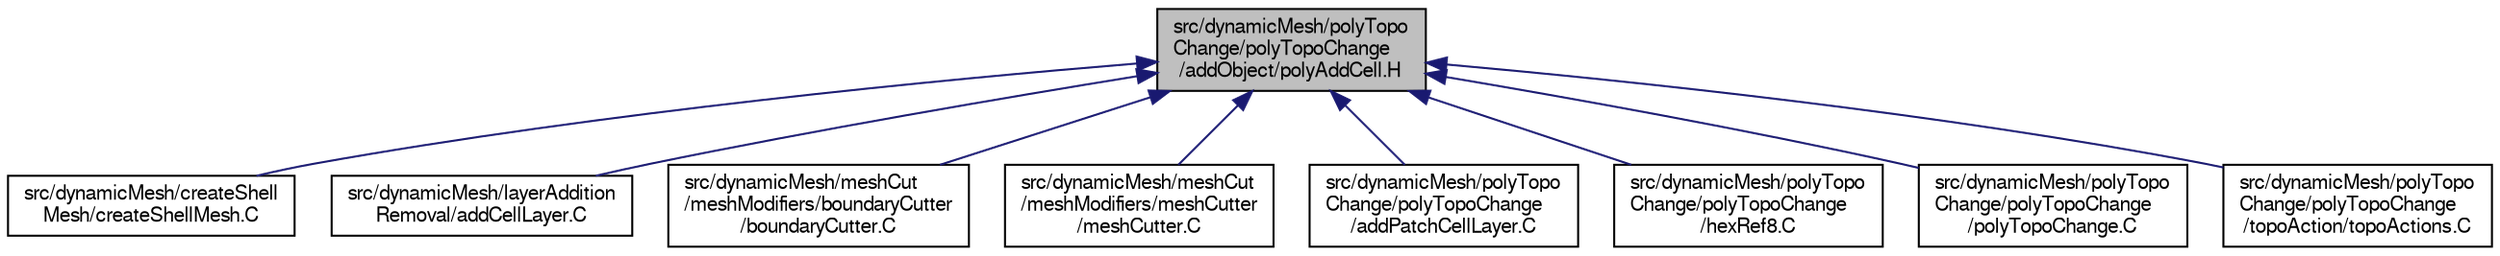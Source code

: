 digraph "src/dynamicMesh/polyTopoChange/polyTopoChange/addObject/polyAddCell.H"
{
  bgcolor="transparent";
  edge [fontname="FreeSans",fontsize="10",labelfontname="FreeSans",labelfontsize="10"];
  node [fontname="FreeSans",fontsize="10",shape=record];
  Node47 [label="src/dynamicMesh/polyTopo\lChange/polyTopoChange\l/addObject/polyAddCell.H",height=0.2,width=0.4,color="black", fillcolor="grey75", style="filled", fontcolor="black"];
  Node47 -> Node48 [dir="back",color="midnightblue",fontsize="10",style="solid",fontname="FreeSans"];
  Node48 [label="src/dynamicMesh/createShell\lMesh/createShellMesh.C",height=0.2,width=0.4,color="black",URL="$a00395.html"];
  Node47 -> Node49 [dir="back",color="midnightblue",fontsize="10",style="solid",fontname="FreeSans"];
  Node49 [label="src/dynamicMesh/layerAddition\lRemoval/addCellLayer.C",height=0.2,width=0.4,color="black",URL="$a00434.html"];
  Node47 -> Node50 [dir="back",color="midnightblue",fontsize="10",style="solid",fontname="FreeSans"];
  Node50 [label="src/dynamicMesh/meshCut\l/meshModifiers/boundaryCutter\l/boundaryCutter.C",height=0.2,width=0.4,color="black",URL="$a00500.html"];
  Node47 -> Node51 [dir="back",color="midnightblue",fontsize="10",style="solid",fontname="FreeSans"];
  Node51 [label="src/dynamicMesh/meshCut\l/meshModifiers/meshCutter\l/meshCutter.C",height=0.2,width=0.4,color="black",URL="$a00512.html"];
  Node47 -> Node52 [dir="back",color="midnightblue",fontsize="10",style="solid",fontname="FreeSans"];
  Node52 [label="src/dynamicMesh/polyTopo\lChange/polyTopoChange\l/addPatchCellLayer.C",height=0.2,width=0.4,color="black",URL="$a00698.html"];
  Node47 -> Node53 [dir="back",color="midnightblue",fontsize="10",style="solid",fontname="FreeSans"];
  Node53 [label="src/dynamicMesh/polyTopo\lChange/polyTopoChange\l/hexRef8.C",height=0.2,width=0.4,color="black",URL="$a00728.html"];
  Node47 -> Node54 [dir="back",color="midnightblue",fontsize="10",style="solid",fontname="FreeSans"];
  Node54 [label="src/dynamicMesh/polyTopo\lChange/polyTopoChange\l/polyTopoChange.C",height=0.2,width=0.4,color="black",URL="$a00752.html"];
  Node47 -> Node55 [dir="back",color="midnightblue",fontsize="10",style="solid",fontname="FreeSans"];
  Node55 [label="src/dynamicMesh/polyTopo\lChange/polyTopoChange\l/topoAction/topoActions.C",height=0.2,width=0.4,color="black",URL="$a00824.html"];
}
